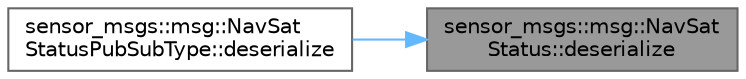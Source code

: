 digraph "sensor_msgs::msg::NavSatStatus::deserialize"
{
 // INTERACTIVE_SVG=YES
 // LATEX_PDF_SIZE
  bgcolor="transparent";
  edge [fontname=Helvetica,fontsize=10,labelfontname=Helvetica,labelfontsize=10];
  node [fontname=Helvetica,fontsize=10,shape=box,height=0.2,width=0.4];
  rankdir="RL";
  Node1 [id="Node000001",label="sensor_msgs::msg::NavSat\lStatus::deserialize",height=0.2,width=0.4,color="gray40", fillcolor="grey60", style="filled", fontcolor="black",tooltip="This function deserializes an object using CDR serialization."];
  Node1 -> Node2 [id="edge1_Node000001_Node000002",dir="back",color="steelblue1",style="solid",tooltip=" "];
  Node2 [id="Node000002",label="sensor_msgs::msg::NavSat\lStatusPubSubType::deserialize",height=0.2,width=0.4,color="grey40", fillcolor="white", style="filled",URL="$d5/db1/classsensor__msgs_1_1msg_1_1NavSatStatusPubSubType.html#a34f82eb608fc842a793751a1cd610bf3",tooltip=" "];
}
